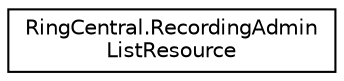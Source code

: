 digraph "Graphical Class Hierarchy"
{
 // LATEX_PDF_SIZE
  edge [fontname="Helvetica",fontsize="10",labelfontname="Helvetica",labelfontsize="10"];
  node [fontname="Helvetica",fontsize="10",shape=record];
  rankdir="LR";
  Node0 [label="RingCentral.RecordingAdmin\lListResource",height=0.2,width=0.4,color="black", fillcolor="white", style="filled",URL="$classRingCentral_1_1RecordingAdminListResource.html",tooltip=" "];
}
